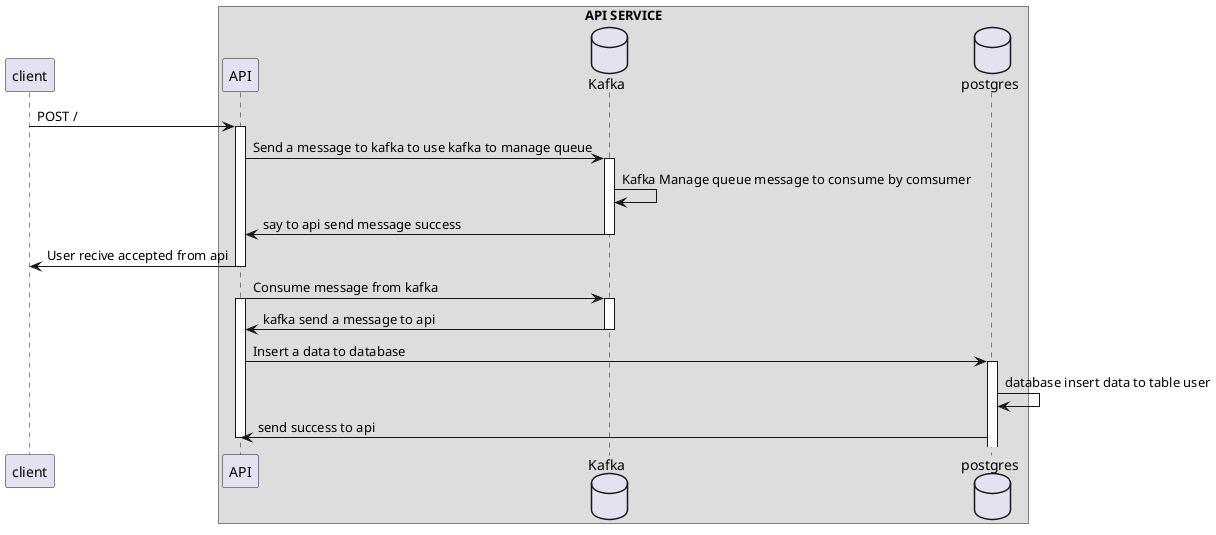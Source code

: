 @startuml

participant client as user

box "API SERVICE"
participant "API" as api
database "Kafka" as kafka

database postgres as db
endbox

user -> api : POST /
activate api
api -> kafka : Send a message to kafka to use kafka to manage queue
activate kafka

kafka -> kafka : Kafka Manage queue message to consume by comsumer
kafka -> api: say to api send message success 
deactivate kafka
api -> user : User recive accepted from api
deactivate api


api -> kafka : Consume message from kafka
activate api
activate kafka
kafka -> api : kafka send a message to api
deactivate kafka
api -> db : Insert a data to database 
activate db
db -> db: database insert data to table user
db -> api : send success to api
deactivate api

@enduml